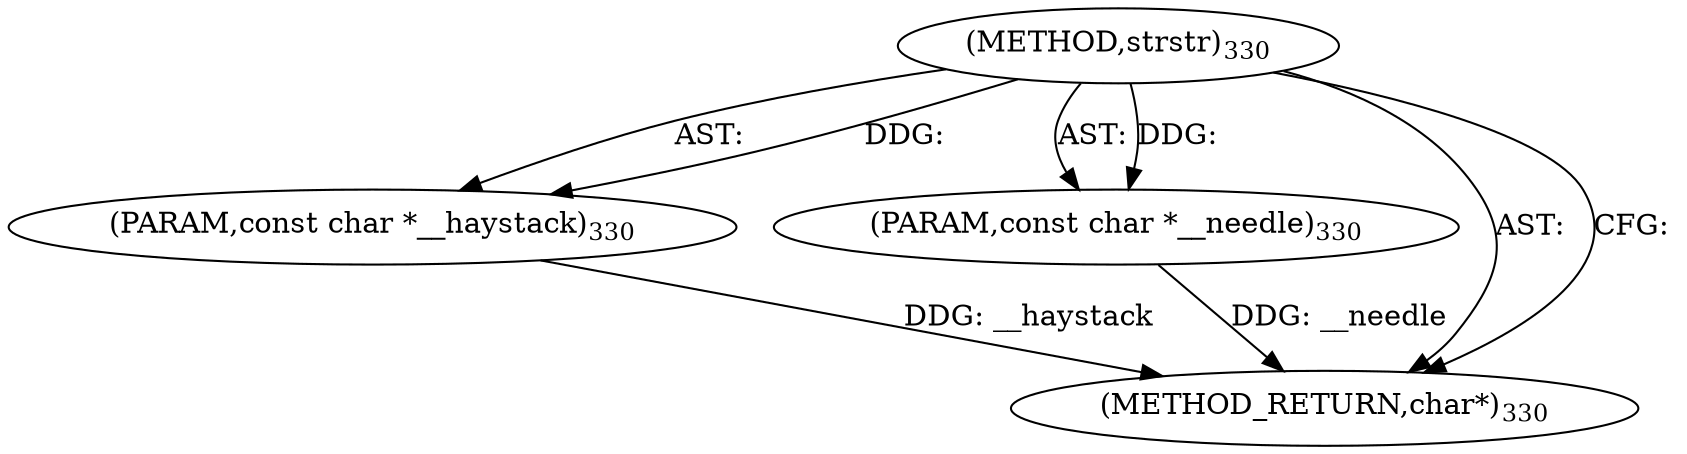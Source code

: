 digraph "strstr" {  
"98879" [label = <(METHOD,strstr)<SUB>330</SUB>> ]
"98880" [label = <(PARAM,const char *__haystack)<SUB>330</SUB>> ]
"98881" [label = <(PARAM,const char *__needle)<SUB>330</SUB>> ]
"98882" [label = <(METHOD_RETURN,char*)<SUB>330</SUB>> ]
  "98879" -> "98880"  [ label = "AST: "] 
  "98879" -> "98881"  [ label = "AST: "] 
  "98879" -> "98882"  [ label = "AST: "] 
  "98879" -> "98882"  [ label = "CFG: "] 
  "98880" -> "98882"  [ label = "DDG: __haystack"] 
  "98881" -> "98882"  [ label = "DDG: __needle"] 
  "98879" -> "98880"  [ label = "DDG: "] 
  "98879" -> "98881"  [ label = "DDG: "] 
}
